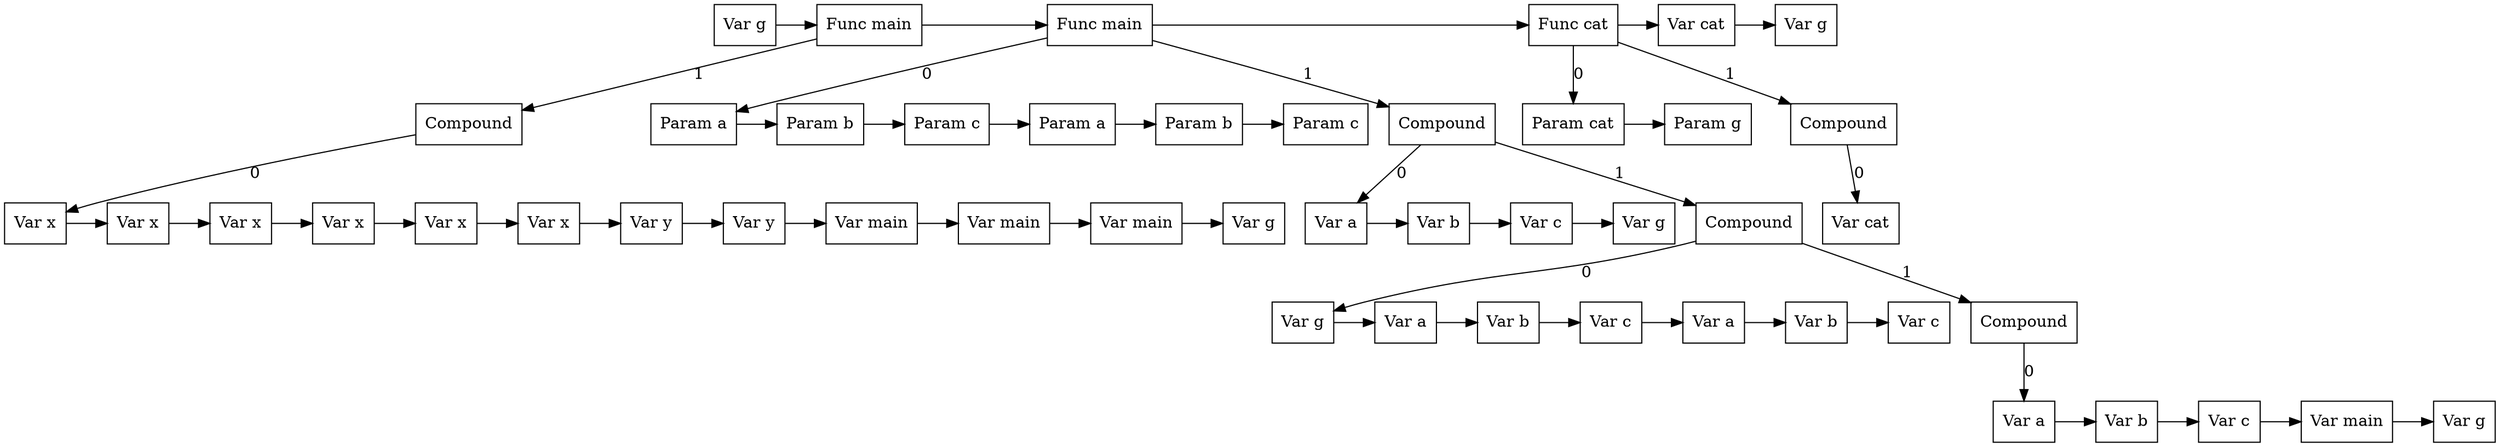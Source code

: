 digraph G {
node0 [label="Var g"; shape=box];
subgraph SibNames_0 {
rankdir="LR"; rank="same";
node0 [label="Var g"; shape=box];
node14 [label="Func main"; shape=box];
node40 [label="Func main"; shape=box];
node45 [label="Func cat"; shape=box];
node46 [label="Var cat"; shape=box];
node47 [label="Var g"; shape=box];
}

subgraph SibPtrs_0 {
rankdir="LR";
node0 -> node14;
node14 -> node40;
node40 -> node45;
node45 -> node46;
node46 -> node47;
}

subgraph childNames_14 {
rankdir="LR"; rank="same"; ordering=out
node13 [label="Compound"; shape=box];
}

subgraph childPtrs_14 {
rankdir="TB";
node14 -> node13 [label="1"];
}

subgraph childNames_13 {
rankdir="LR"; rank="same"; ordering=out
node1 [label="Var x"; shape=box];
}

subgraph childPtrs_13 {
rankdir="TB";
node13 -> node1 [label="0"];
}

subgraph SibNames_1 {
rankdir="LR"; rank="same";
node1 [label="Var x"; shape=box];
node2 [label="Var x"; shape=box];
node3 [label="Var x"; shape=box];
node4 [label="Var x"; shape=box];
node5 [label="Var x"; shape=box];
node6 [label="Var x"; shape=box];
node7 [label="Var y"; shape=box];
node8 [label="Var y"; shape=box];
node9 [label="Var main"; shape=box];
node10 [label="Var main"; shape=box];
node11 [label="Var main"; shape=box];
node12 [label="Var g"; shape=box];
}

subgraph SibPtrs_1 {
rankdir="LR";
node1 -> node2;
node2 -> node3;
node3 -> node4;
node4 -> node5;
node5 -> node6;
node6 -> node7;
node7 -> node8;
node8 -> node9;
node9 -> node10;
node10 -> node11;
node11 -> node12;
}

subgraph childNames_40 {
rankdir="LR"; rank="same"; ordering=out
node15 [label="Param a"; shape=box];
node39 [label="Compound"; shape=box];
}

subgraph childPtrs_40 {
rankdir="TB";
node40 -> node15 [label="0"];
node40 -> node39 [label="1"];
}

subgraph SibNames_15 {
rankdir="LR"; rank="same";
node15 [label="Param a"; shape=box];
node16 [label="Param b"; shape=box];
node17 [label="Param c"; shape=box];
node18 [label="Param a"; shape=box];
node19 [label="Param b"; shape=box];
node20 [label="Param c"; shape=box];
}

subgraph SibPtrs_15 {
rankdir="LR";
node15 -> node16;
node16 -> node17;
node17 -> node18;
node18 -> node19;
node19 -> node20;
}

subgraph childNames_39 {
rankdir="LR"; rank="same"; ordering=out
node21 [label="Var a"; shape=box];
node38 [label="Compound"; shape=box];
}

subgraph childPtrs_39 {
rankdir="TB";
node39 -> node21 [label="0"];
node39 -> node38 [label="1"];
}

subgraph SibNames_21 {
rankdir="LR"; rank="same";
node21 [label="Var a"; shape=box];
node22 [label="Var b"; shape=box];
node23 [label="Var c"; shape=box];
node24 [label="Var g"; shape=box];
}

subgraph SibPtrs_21 {
rankdir="LR";
node21 -> node22;
node22 -> node23;
node23 -> node24;
}

subgraph childNames_38 {
rankdir="LR"; rank="same"; ordering=out
node25 [label="Var g"; shape=box];
node37 [label="Compound"; shape=box];
}

subgraph childPtrs_38 {
rankdir="TB";
node38 -> node25 [label="0"];
node38 -> node37 [label="1"];
}

subgraph SibNames_25 {
rankdir="LR"; rank="same";
node25 [label="Var g"; shape=box];
node26 [label="Var a"; shape=box];
node27 [label="Var b"; shape=box];
node28 [label="Var c"; shape=box];
node29 [label="Var a"; shape=box];
node30 [label="Var b"; shape=box];
node31 [label="Var c"; shape=box];
}

subgraph SibPtrs_25 {
rankdir="LR";
node25 -> node26;
node26 -> node27;
node27 -> node28;
node28 -> node29;
node29 -> node30;
node30 -> node31;
}

subgraph childNames_37 {
rankdir="LR"; rank="same"; ordering=out
node32 [label="Var a"; shape=box];
}

subgraph childPtrs_37 {
rankdir="TB";
node37 -> node32 [label="0"];
}

subgraph SibNames_32 {
rankdir="LR"; rank="same";
node32 [label="Var a"; shape=box];
node33 [label="Var b"; shape=box];
node34 [label="Var c"; shape=box];
node35 [label="Var main"; shape=box];
node36 [label="Var g"; shape=box];
}

subgraph SibPtrs_32 {
rankdir="LR";
node32 -> node33;
node33 -> node34;
node34 -> node35;
node35 -> node36;
}

subgraph childNames_45 {
rankdir="LR"; rank="same"; ordering=out
node41 [label="Param cat"; shape=box];
node44 [label="Compound"; shape=box];
}

subgraph childPtrs_45 {
rankdir="TB";
node45 -> node41 [label="0"];
node45 -> node44 [label="1"];
}

subgraph SibNames_41 {
rankdir="LR"; rank="same";
node41 [label="Param cat"; shape=box];
node42 [label="Param g"; shape=box];
}

subgraph SibPtrs_41 {
rankdir="LR";
node41 -> node42;
}

subgraph childNames_44 {
rankdir="LR"; rank="same"; ordering=out
node43 [label="Var cat"; shape=box];
}

subgraph childPtrs_44 {
rankdir="TB";
node44 -> node43 [label="0"];
}

}
